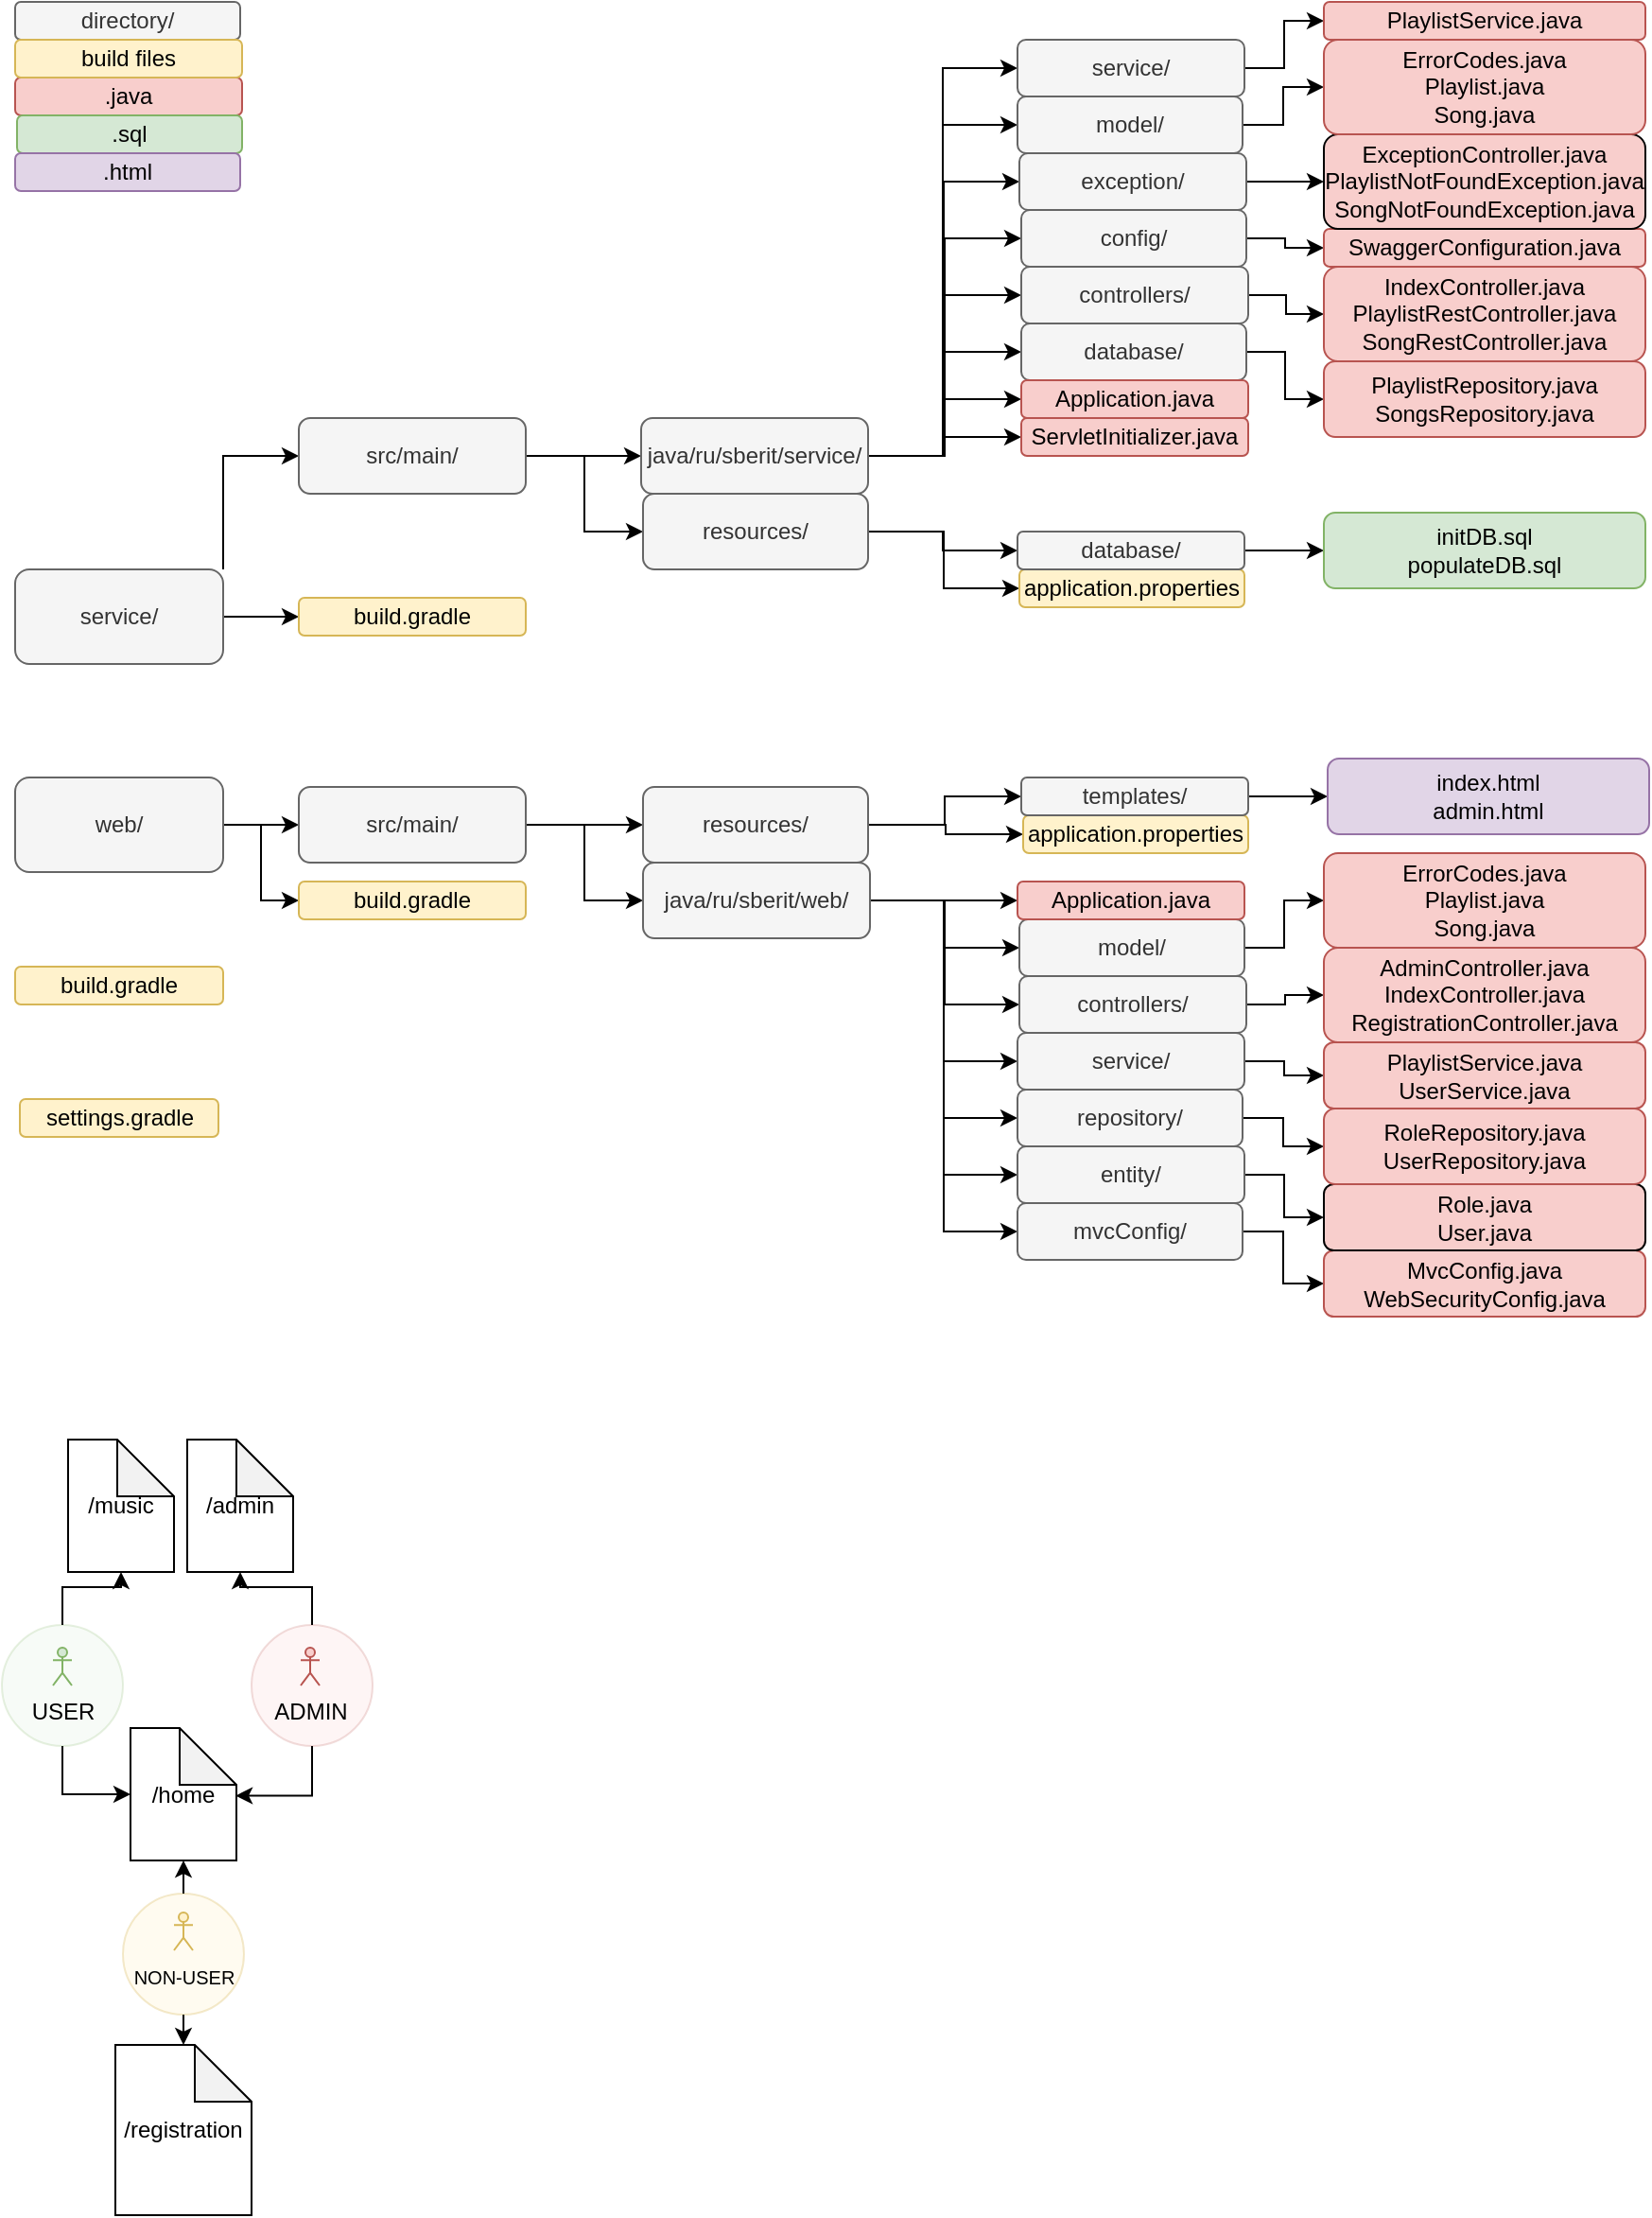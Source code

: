 <mxfile version="14.7.6" type="device"><diagram id="FRzQzErWYCrocVUVQgmE" name="Page-1"><mxGraphModel dx="892" dy="1818" grid="1" gridSize="10" guides="1" tooltips="1" connect="1" arrows="1" fold="1" page="1" pageScale="1" pageWidth="827" pageHeight="1169" math="0" shadow="0"><root><mxCell id="0"/><mxCell id="1" parent="0"/><mxCell id="qqz9mZgiaV5CqHynaou4-256" value="" style="ellipse;whiteSpace=wrap;html=1;aspect=fixed;strokeColor=#d6b656;fillColor=#fff2cc;opacity=30;" vertex="1" parent="1"><mxGeometry x="87" y="710" width="64" height="64" as="geometry"/></mxCell><mxCell id="qqz9mZgiaV5CqHynaou4-257" value="" style="ellipse;whiteSpace=wrap;html=1;aspect=fixed;strokeColor=#82b366;fillColor=#d5e8d4;opacity=20;" vertex="1" parent="1"><mxGeometry x="23" y="568" width="64" height="64" as="geometry"/></mxCell><mxCell id="qqz9mZgiaV5CqHynaou4-254" value="" style="ellipse;whiteSpace=wrap;html=1;aspect=fixed;strokeColor=#b85450;fillColor=#f8cecc;opacity=20;" vertex="1" parent="1"><mxGeometry x="155" y="568" width="64" height="64" as="geometry"/></mxCell><mxCell id="qqz9mZgiaV5CqHynaou4-8" value="" style="edgeStyle=orthogonalEdgeStyle;rounded=0;orthogonalLoop=1;jettySize=auto;html=1;" edge="1" parent="1" source="qqz9mZgiaV5CqHynaou4-1" target="qqz9mZgiaV5CqHynaou4-6"><mxGeometry relative="1" as="geometry"/></mxCell><mxCell id="qqz9mZgiaV5CqHynaou4-18" style="edgeStyle=orthogonalEdgeStyle;rounded=0;orthogonalLoop=1;jettySize=auto;html=1;exitX=1;exitY=0;exitDx=0;exitDy=0;entryX=0;entryY=0.5;entryDx=0;entryDy=0;" edge="1" parent="1" source="qqz9mZgiaV5CqHynaou4-1" target="qqz9mZgiaV5CqHynaou4-9"><mxGeometry relative="1" as="geometry"/></mxCell><mxCell id="qqz9mZgiaV5CqHynaou4-1" value="service/" style="rounded=1;whiteSpace=wrap;html=1;fillColor=#f5f5f5;strokeColor=#666666;fontColor=#333333;" vertex="1" parent="1"><mxGeometry x="30" y="10" width="110" height="50" as="geometry"/></mxCell><mxCell id="qqz9mZgiaV5CqHynaou4-176" style="edgeStyle=orthogonalEdgeStyle;rounded=0;orthogonalLoop=1;jettySize=auto;html=1;exitX=1;exitY=0.5;exitDx=0;exitDy=0;entryX=0;entryY=0.5;entryDx=0;entryDy=0;" edge="1" parent="1" source="qqz9mZgiaV5CqHynaou4-2" target="qqz9mZgiaV5CqHynaou4-138"><mxGeometry relative="1" as="geometry"/></mxCell><mxCell id="qqz9mZgiaV5CqHynaou4-177" style="edgeStyle=orthogonalEdgeStyle;rounded=0;orthogonalLoop=1;jettySize=auto;html=1;exitX=1;exitY=0.5;exitDx=0;exitDy=0;entryX=0;entryY=0.5;entryDx=0;entryDy=0;" edge="1" parent="1" source="qqz9mZgiaV5CqHynaou4-2" target="qqz9mZgiaV5CqHynaou4-135"><mxGeometry relative="1" as="geometry"/></mxCell><mxCell id="qqz9mZgiaV5CqHynaou4-2" value="web/" style="rounded=1;whiteSpace=wrap;html=1;fillColor=#f5f5f5;strokeColor=#666666;fontColor=#333333;" vertex="1" parent="1"><mxGeometry x="30" y="120" width="110" height="50" as="geometry"/></mxCell><UserObject label="build.gradle" id="qqz9mZgiaV5CqHynaou4-3"><mxCell style="rounded=1;whiteSpace=wrap;html=1;fillColor=#fff2cc;strokeColor=#d6b656;" vertex="1" parent="1"><mxGeometry x="30" y="220" width="110" height="20" as="geometry"/></mxCell></UserObject><UserObject label="settings.gradle" link="settings.gradle" id="qqz9mZgiaV5CqHynaou4-4"><mxCell style="rounded=1;whiteSpace=wrap;html=1;fillColor=#fff2cc;strokeColor=#d6b656;" vertex="1" parent="1"><mxGeometry x="32.5" y="290" width="105" height="20" as="geometry"/></mxCell></UserObject><UserObject label="build.gradle" id="qqz9mZgiaV5CqHynaou4-6"><mxCell style="rounded=1;whiteSpace=wrap;html=1;fillColor=#fff2cc;strokeColor=#d6b656;" vertex="1" parent="1"><mxGeometry x="180" y="25" width="120" height="20" as="geometry"/></mxCell></UserObject><mxCell id="qqz9mZgiaV5CqHynaou4-12" value="" style="edgeStyle=orthogonalEdgeStyle;rounded=0;orthogonalLoop=1;jettySize=auto;html=1;" edge="1" parent="1" source="qqz9mZgiaV5CqHynaou4-9" target="qqz9mZgiaV5CqHynaou4-11"><mxGeometry relative="1" as="geometry"/></mxCell><mxCell id="qqz9mZgiaV5CqHynaou4-52" style="edgeStyle=orthogonalEdgeStyle;rounded=0;orthogonalLoop=1;jettySize=auto;html=1;exitX=1;exitY=0.5;exitDx=0;exitDy=0;entryX=0;entryY=0.5;entryDx=0;entryDy=0;" edge="1" parent="1" source="qqz9mZgiaV5CqHynaou4-9" target="qqz9mZgiaV5CqHynaou4-13"><mxGeometry relative="1" as="geometry"/></mxCell><mxCell id="qqz9mZgiaV5CqHynaou4-9" value="src/main/" style="whiteSpace=wrap;html=1;rounded=1;fillColor=#f5f5f5;strokeColor=#666666;fontColor=#333333;" vertex="1" parent="1"><mxGeometry x="180" y="-70" width="120" height="40" as="geometry"/></mxCell><mxCell id="qqz9mZgiaV5CqHynaou4-34" value="" style="edgeStyle=orthogonalEdgeStyle;rounded=0;orthogonalLoop=1;jettySize=auto;html=1;startArrow=none;" edge="1" parent="1" source="qqz9mZgiaV5CqHynaou4-36" target="qqz9mZgiaV5CqHynaou4-33"><mxGeometry relative="1" as="geometry"/></mxCell><mxCell id="qqz9mZgiaV5CqHynaou4-126" style="edgeStyle=orthogonalEdgeStyle;rounded=0;orthogonalLoop=1;jettySize=auto;html=1;exitX=1;exitY=0.5;exitDx=0;exitDy=0;entryX=0;entryY=0.5;entryDx=0;entryDy=0;" edge="1" parent="1" source="qqz9mZgiaV5CqHynaou4-11" target="qqz9mZgiaV5CqHynaou4-44"><mxGeometry relative="1" as="geometry"/></mxCell><mxCell id="qqz9mZgiaV5CqHynaou4-127" style="edgeStyle=orthogonalEdgeStyle;rounded=0;orthogonalLoop=1;jettySize=auto;html=1;exitX=1;exitY=0.5;exitDx=0;exitDy=0;entryX=0;entryY=0.5;entryDx=0;entryDy=0;" edge="1" parent="1" source="qqz9mZgiaV5CqHynaou4-11" target="qqz9mZgiaV5CqHynaou4-45"><mxGeometry relative="1" as="geometry"/></mxCell><mxCell id="qqz9mZgiaV5CqHynaou4-128" style="edgeStyle=orthogonalEdgeStyle;rounded=0;orthogonalLoop=1;jettySize=auto;html=1;exitX=1;exitY=0.5;exitDx=0;exitDy=0;entryX=0;entryY=0.5;entryDx=0;entryDy=0;" edge="1" parent="1" source="qqz9mZgiaV5CqHynaou4-11" target="qqz9mZgiaV5CqHynaou4-43"><mxGeometry relative="1" as="geometry"/></mxCell><mxCell id="qqz9mZgiaV5CqHynaou4-129" style="edgeStyle=orthogonalEdgeStyle;rounded=0;orthogonalLoop=1;jettySize=auto;html=1;exitX=1;exitY=0.5;exitDx=0;exitDy=0;entryX=0;entryY=0.5;entryDx=0;entryDy=0;" edge="1" parent="1" source="qqz9mZgiaV5CqHynaou4-11" target="qqz9mZgiaV5CqHynaou4-42"><mxGeometry relative="1" as="geometry"/></mxCell><mxCell id="qqz9mZgiaV5CqHynaou4-130" style="edgeStyle=orthogonalEdgeStyle;rounded=0;orthogonalLoop=1;jettySize=auto;html=1;exitX=1;exitY=0.5;exitDx=0;exitDy=0;entryX=0;entryY=0.5;entryDx=0;entryDy=0;" edge="1" parent="1" source="qqz9mZgiaV5CqHynaou4-11" target="qqz9mZgiaV5CqHynaou4-40"><mxGeometry relative="1" as="geometry"/></mxCell><mxCell id="qqz9mZgiaV5CqHynaou4-131" style="edgeStyle=orthogonalEdgeStyle;rounded=0;orthogonalLoop=1;jettySize=auto;html=1;exitX=1;exitY=0.5;exitDx=0;exitDy=0;entryX=0;entryY=0.5;entryDx=0;entryDy=0;" edge="1" parent="1" source="qqz9mZgiaV5CqHynaou4-11" target="qqz9mZgiaV5CqHynaou4-33"><mxGeometry relative="1" as="geometry"/></mxCell><mxCell id="qqz9mZgiaV5CqHynaou4-133" style="edgeStyle=orthogonalEdgeStyle;rounded=0;orthogonalLoop=1;jettySize=auto;html=1;exitX=1;exitY=0.5;exitDx=0;exitDy=0;entryX=0;entryY=0.5;entryDx=0;entryDy=0;" edge="1" parent="1" source="qqz9mZgiaV5CqHynaou4-11" target="qqz9mZgiaV5CqHynaou4-38"><mxGeometry relative="1" as="geometry"/></mxCell><mxCell id="qqz9mZgiaV5CqHynaou4-134" style="edgeStyle=orthogonalEdgeStyle;rounded=0;orthogonalLoop=1;jettySize=auto;html=1;exitX=1;exitY=0.5;exitDx=0;exitDy=0;entryX=0;entryY=0.5;entryDx=0;entryDy=0;" edge="1" parent="1" source="qqz9mZgiaV5CqHynaou4-11" target="qqz9mZgiaV5CqHynaou4-36"><mxGeometry relative="1" as="geometry"/></mxCell><mxCell id="qqz9mZgiaV5CqHynaou4-11" value="java/ru/sberit/service/" style="whiteSpace=wrap;html=1;rounded=1;fillColor=#f5f5f5;strokeColor=#666666;fontColor=#333333;" vertex="1" parent="1"><mxGeometry x="361" y="-70" width="120" height="40" as="geometry"/></mxCell><mxCell id="qqz9mZgiaV5CqHynaou4-22" value="" style="edgeStyle=orthogonalEdgeStyle;rounded=0;orthogonalLoop=1;jettySize=auto;html=1;" edge="1" parent="1" source="qqz9mZgiaV5CqHynaou4-13" target="qqz9mZgiaV5CqHynaou4-21"><mxGeometry relative="1" as="geometry"/></mxCell><mxCell id="qqz9mZgiaV5CqHynaou4-31" style="edgeStyle=orthogonalEdgeStyle;rounded=0;orthogonalLoop=1;jettySize=auto;html=1;exitX=1;exitY=0.5;exitDx=0;exitDy=0;entryX=0;entryY=0.5;entryDx=0;entryDy=0;" edge="1" parent="1" source="qqz9mZgiaV5CqHynaou4-13" target="qqz9mZgiaV5CqHynaou4-29"><mxGeometry relative="1" as="geometry"/></mxCell><mxCell id="qqz9mZgiaV5CqHynaou4-13" value="resources/" style="whiteSpace=wrap;html=1;rounded=1;fillColor=#f5f5f5;strokeColor=#666666;fontColor=#333333;" vertex="1" parent="1"><mxGeometry x="362" y="-30" width="119" height="40" as="geometry"/></mxCell><UserObject label="application.properties" link="application.properties" id="qqz9mZgiaV5CqHynaou4-21"><mxCell style="whiteSpace=wrap;html=1;rounded=1;fillColor=#fff2cc;strokeColor=#d6b656;" vertex="1" parent="1"><mxGeometry x="561" y="10" width="119" height="20" as="geometry"/></mxCell></UserObject><mxCell id="qqz9mZgiaV5CqHynaou4-116" style="edgeStyle=orthogonalEdgeStyle;rounded=0;orthogonalLoop=1;jettySize=auto;html=1;exitX=1;exitY=0.5;exitDx=0;exitDy=0;entryX=0;entryY=0.5;entryDx=0;entryDy=0;" edge="1" parent="1" source="qqz9mZgiaV5CqHynaou4-29" target="qqz9mZgiaV5CqHynaou4-57"><mxGeometry relative="1" as="geometry"/></mxCell><mxCell id="qqz9mZgiaV5CqHynaou4-29" value="database/" style="rounded=1;whiteSpace=wrap;html=1;fillColor=#f5f5f5;strokeColor=#666666;fontColor=#333333;" vertex="1" parent="1"><mxGeometry x="560" y="-10" width="120" height="20" as="geometry"/></mxCell><mxCell id="qqz9mZgiaV5CqHynaou4-120" style="edgeStyle=orthogonalEdgeStyle;rounded=0;orthogonalLoop=1;jettySize=auto;html=1;exitX=1;exitY=0.5;exitDx=0;exitDy=0;entryX=0;entryY=0.5;entryDx=0;entryDy=0;" edge="1" parent="1" source="qqz9mZgiaV5CqHynaou4-33" target="qqz9mZgiaV5CqHynaou4-62"><mxGeometry relative="1" as="geometry"/></mxCell><mxCell id="qqz9mZgiaV5CqHynaou4-33" value="config/" style="whiteSpace=wrap;html=1;rounded=1;fillColor=#f5f5f5;strokeColor=#666666;fontColor=#333333;" vertex="1" parent="1"><mxGeometry x="562" y="-180" width="119" height="30" as="geometry"/></mxCell><mxCell id="qqz9mZgiaV5CqHynaou4-121" style="edgeStyle=orthogonalEdgeStyle;rounded=0;orthogonalLoop=1;jettySize=auto;html=1;exitX=1;exitY=0.5;exitDx=0;exitDy=0;entryX=0;entryY=0.5;entryDx=0;entryDy=0;" edge="1" parent="1" source="qqz9mZgiaV5CqHynaou4-36" target="qqz9mZgiaV5CqHynaou4-114"><mxGeometry relative="1" as="geometry"/></mxCell><mxCell id="qqz9mZgiaV5CqHynaou4-122" style="edgeStyle=orthogonalEdgeStyle;rounded=0;orthogonalLoop=1;jettySize=auto;html=1;exitX=1;exitY=0.5;exitDx=0;exitDy=0;entryX=0;entryY=0.5;entryDx=0;entryDy=0;" edge="1" parent="1" source="qqz9mZgiaV5CqHynaou4-38" target="qqz9mZgiaV5CqHynaou4-111"><mxGeometry relative="1" as="geometry"/></mxCell><mxCell id="qqz9mZgiaV5CqHynaou4-38" value="database/" style="rounded=1;whiteSpace=wrap;html=1;fillColor=#f5f5f5;strokeColor=#666666;fontColor=#333333;" vertex="1" parent="1"><mxGeometry x="562" y="-120" width="119" height="30" as="geometry"/></mxCell><mxCell id="qqz9mZgiaV5CqHynaou4-119" style="edgeStyle=orthogonalEdgeStyle;rounded=0;orthogonalLoop=1;jettySize=auto;html=1;exitX=1;exitY=0.5;exitDx=0;exitDy=0;entryX=0;entryY=0.5;entryDx=0;entryDy=0;" edge="1" parent="1" source="qqz9mZgiaV5CqHynaou4-40" target="qqz9mZgiaV5CqHynaou4-109"><mxGeometry relative="1" as="geometry"/></mxCell><mxCell id="qqz9mZgiaV5CqHynaou4-40" value="exception/" style="rounded=1;whiteSpace=wrap;html=1;fillColor=#f5f5f5;strokeColor=#666666;fontColor=#333333;" vertex="1" parent="1"><mxGeometry x="561" y="-210" width="120" height="30" as="geometry"/></mxCell><mxCell id="qqz9mZgiaV5CqHynaou4-118" style="edgeStyle=orthogonalEdgeStyle;rounded=0;orthogonalLoop=1;jettySize=auto;html=1;exitX=1;exitY=0.5;exitDx=0;exitDy=0;entryX=0;entryY=0.5;entryDx=0;entryDy=0;" edge="1" parent="1" source="qqz9mZgiaV5CqHynaou4-42" target="qqz9mZgiaV5CqHynaou4-112"><mxGeometry relative="1" as="geometry"/></mxCell><mxCell id="qqz9mZgiaV5CqHynaou4-42" value="model/" style="rounded=1;whiteSpace=wrap;html=1;fillColor=#f5f5f5;strokeColor=#666666;fontColor=#333333;" vertex="1" parent="1"><mxGeometry x="560" y="-240" width="119" height="30" as="geometry"/></mxCell><mxCell id="qqz9mZgiaV5CqHynaou4-117" style="edgeStyle=orthogonalEdgeStyle;rounded=0;orthogonalLoop=1;jettySize=auto;html=1;exitX=1;exitY=0.5;exitDx=0;exitDy=0;entryX=0;entryY=0.5;entryDx=0;entryDy=0;" edge="1" parent="1" source="qqz9mZgiaV5CqHynaou4-43" target="qqz9mZgiaV5CqHynaou4-70"><mxGeometry relative="1" as="geometry"/></mxCell><mxCell id="qqz9mZgiaV5CqHynaou4-43" value="service/" style="rounded=1;whiteSpace=wrap;html=1;fillColor=#f5f5f5;strokeColor=#666666;fontColor=#333333;" vertex="1" parent="1"><mxGeometry x="560" y="-270" width="120" height="30" as="geometry"/></mxCell><UserObject label="Application.java" link="Application.java" id="qqz9mZgiaV5CqHynaou4-44"><mxCell style="rounded=1;whiteSpace=wrap;html=1;fillColor=#f8cecc;strokeColor=#b85450;" vertex="1" parent="1"><mxGeometry x="562" y="-90" width="120" height="20" as="geometry"/></mxCell></UserObject><UserObject label="ServletInitializer.java" link="ServletInitializer.java" id="qqz9mZgiaV5CqHynaou4-45"><mxCell style="rounded=1;whiteSpace=wrap;html=1;fillColor=#f8cecc;strokeColor=#b85450;" vertex="1" parent="1"><mxGeometry x="562" y="-70" width="120" height="20" as="geometry"/></mxCell></UserObject><UserObject label="initDB.sql&lt;br&gt;populateDB.sql" link="initDB.sql" id="qqz9mZgiaV5CqHynaou4-57"><mxCell style="whiteSpace=wrap;html=1;rounded=1;strokeColor=#82b366;fillColor=#d5e8d4;" vertex="1" parent="1"><mxGeometry x="722" y="-20" width="170" height="40" as="geometry"/></mxCell></UserObject><UserObject label="SwaggerConfiguration.java" link="SwaggerConfiguration.java" id="qqz9mZgiaV5CqHynaou4-62"><mxCell style="whiteSpace=wrap;html=1;rounded=1;strokeColor=#b85450;fillColor=#f8cecc;" vertex="1" parent="1"><mxGeometry x="722" y="-170" width="170" height="20" as="geometry"/></mxCell></UserObject><UserObject label=".java" link="Application.java" id="qqz9mZgiaV5CqHynaou4-64"><mxCell style="rounded=1;whiteSpace=wrap;html=1;fillColor=#f8cecc;strokeColor=#b85450;" vertex="1" parent="1"><mxGeometry x="30" y="-250" width="120" height="20" as="geometry"/></mxCell></UserObject><mxCell id="qqz9mZgiaV5CqHynaou4-65" value="directory/" style="whiteSpace=wrap;html=1;rounded=1;fillColor=#f5f5f5;strokeColor=#666666;fontColor=#333333;" vertex="1" parent="1"><mxGeometry x="30" y="-290" width="119" height="20" as="geometry"/></mxCell><UserObject label=".sql" link="initDB.sql" id="qqz9mZgiaV5CqHynaou4-66"><mxCell style="whiteSpace=wrap;html=1;rounded=1;strokeColor=#82b366;fillColor=#d5e8d4;" vertex="1" parent="1"><mxGeometry x="31" y="-230" width="119" height="20" as="geometry"/></mxCell></UserObject><UserObject label=".html" link="index.html" id="qqz9mZgiaV5CqHynaou4-67"><mxCell style="rounded=1;whiteSpace=wrap;html=1;fillColor=#e1d5e7;strokeColor=#9673a6;" vertex="1" parent="1"><mxGeometry x="30" y="-210" width="119" height="20" as="geometry"/></mxCell></UserObject><UserObject label="build files" id="qqz9mZgiaV5CqHynaou4-68"><mxCell style="rounded=1;whiteSpace=wrap;html=1;fillColor=#fff2cc;strokeColor=#d6b656;" vertex="1" parent="1"><mxGeometry x="30" y="-270" width="120" height="20" as="geometry"/></mxCell></UserObject><UserObject label="PlaylistService.java" link="PlaylistService.java" id="qqz9mZgiaV5CqHynaou4-70"><mxCell style="rounded=1;whiteSpace=wrap;html=1;fillColor=#f8cecc;strokeColor=#b85450;" vertex="1" parent="1"><mxGeometry x="722" y="-290" width="170" height="20" as="geometry"/></mxCell></UserObject><mxCell id="qqz9mZgiaV5CqHynaou4-109" value="&lt;span style=&quot;color: rgb(0 , 0 , 0) ; font-family: &amp;#34;helvetica&amp;#34; ; font-size: 12px ; font-style: normal ; font-weight: 400 ; letter-spacing: normal ; text-align: left ; text-indent: 0px ; text-transform: none ; word-spacing: 0px ; display: inline ; float: none&quot;&gt;ExceptionController.java&lt;/span&gt;&lt;br style=&quot;color: rgb(0 , 0 , 0) ; font-family: &amp;#34;helvetica&amp;#34; ; font-size: 12px ; font-style: normal ; font-weight: 400 ; letter-spacing: normal ; text-align: left ; text-indent: 0px ; text-transform: none ; word-spacing: 0px&quot;&gt;&lt;span style=&quot;color: rgb(0 , 0 , 0) ; font-family: &amp;#34;helvetica&amp;#34; ; font-size: 12px ; font-style: normal ; font-weight: 400 ; letter-spacing: normal ; text-align: left ; text-indent: 0px ; text-transform: none ; word-spacing: 0px ; display: inline ; float: none&quot;&gt;PlaylistNotFoundException.java&lt;/span&gt;&lt;br style=&quot;color: rgb(0 , 0 , 0) ; font-family: &amp;#34;helvetica&amp;#34; ; font-size: 12px ; font-style: normal ; font-weight: 400 ; letter-spacing: normal ; text-align: left ; text-indent: 0px ; text-transform: none ; word-spacing: 0px&quot;&gt;&lt;span style=&quot;color: rgb(0 , 0 , 0) ; font-family: &amp;#34;helvetica&amp;#34; ; font-size: 12px ; font-style: normal ; font-weight: 400 ; letter-spacing: normal ; text-align: left ; text-indent: 0px ; text-transform: none ; word-spacing: 0px ; display: inline ; float: none&quot;&gt;SongNotFoundException.java&lt;/span&gt;" style="rounded=1;whiteSpace=wrap;html=1;fillColor=#f8cecc;" vertex="1" parent="1"><mxGeometry x="722" y="-220" width="170" height="50" as="geometry"/></mxCell><mxCell id="qqz9mZgiaV5CqHynaou4-111" value="PlaylistRepository.java&#10;SongsRepository.java" style="rounded=1;whiteSpace=wrap;html=1;strokeColor=#b85450;fillColor=#f8cecc;" vertex="1" parent="1"><mxGeometry x="722" y="-100" width="170" height="40" as="geometry"/></mxCell><mxCell id="qqz9mZgiaV5CqHynaou4-112" value="ErrorCodes.java&#10;Playlist.java&#10;Song.java" style="rounded=1;whiteSpace=wrap;html=1;strokeColor=#b85450;fillColor=#f8cecc;" vertex="1" parent="1"><mxGeometry x="722" y="-270" width="170" height="50" as="geometry"/></mxCell><mxCell id="qqz9mZgiaV5CqHynaou4-114" value="IndexController.java&#10;PlaylistRestController.java&#10;SongRestController.java" style="rounded=1;whiteSpace=wrap;html=1;strokeColor=#b85450;fillColor=#f8cecc;" vertex="1" parent="1"><mxGeometry x="722" y="-150" width="170" height="50" as="geometry"/></mxCell><mxCell id="qqz9mZgiaV5CqHynaou4-36" value="controllers/" style="rounded=1;whiteSpace=wrap;html=1;fillColor=#f5f5f5;strokeColor=#666666;fontColor=#333333;" vertex="1" parent="1"><mxGeometry x="562" y="-150" width="120" height="30" as="geometry"/></mxCell><UserObject label="build.gradle" id="qqz9mZgiaV5CqHynaou4-135"><mxCell style="rounded=1;whiteSpace=wrap;html=1;fillColor=#fff2cc;strokeColor=#d6b656;" vertex="1" parent="1"><mxGeometry x="180" y="175" width="120" height="20" as="geometry"/></mxCell></UserObject><mxCell id="qqz9mZgiaV5CqHynaou4-136" value="" style="edgeStyle=orthogonalEdgeStyle;rounded=0;orthogonalLoop=1;jettySize=auto;html=1;" edge="1" parent="1" source="qqz9mZgiaV5CqHynaou4-138" target="qqz9mZgiaV5CqHynaou4-148"><mxGeometry relative="1" as="geometry"/></mxCell><mxCell id="qqz9mZgiaV5CqHynaou4-137" style="edgeStyle=orthogonalEdgeStyle;rounded=0;orthogonalLoop=1;jettySize=auto;html=1;exitX=1;exitY=0.5;exitDx=0;exitDy=0;entryX=0;entryY=0.5;entryDx=0;entryDy=0;" edge="1" parent="1" source="qqz9mZgiaV5CqHynaou4-138" target="qqz9mZgiaV5CqHynaou4-151"><mxGeometry relative="1" as="geometry"/></mxCell><mxCell id="qqz9mZgiaV5CqHynaou4-138" value="src/main/" style="whiteSpace=wrap;html=1;rounded=1;fillColor=#f5f5f5;strokeColor=#666666;fontColor=#333333;" vertex="1" parent="1"><mxGeometry x="180" y="125" width="120" height="40" as="geometry"/></mxCell><mxCell id="qqz9mZgiaV5CqHynaou4-139" value="" style="edgeStyle=orthogonalEdgeStyle;rounded=0;orthogonalLoop=1;jettySize=auto;html=1;startArrow=none;" edge="1" parent="1" source="qqz9mZgiaV5CqHynaou4-175" target="qqz9mZgiaV5CqHynaou4-156"><mxGeometry relative="1" as="geometry"/></mxCell><mxCell id="qqz9mZgiaV5CqHynaou4-188" style="edgeStyle=orthogonalEdgeStyle;rounded=0;orthogonalLoop=1;jettySize=auto;html=1;exitX=1;exitY=0.5;exitDx=0;exitDy=0;entryX=0;entryY=0.5;entryDx=0;entryDy=0;" edge="1" parent="1" source="qqz9mZgiaV5CqHynaou4-148" target="qqz9mZgiaV5CqHynaou4-166"><mxGeometry relative="1" as="geometry"/></mxCell><mxCell id="qqz9mZgiaV5CqHynaou4-189" style="edgeStyle=orthogonalEdgeStyle;rounded=0;orthogonalLoop=1;jettySize=auto;html=1;exitX=1;exitY=0.5;exitDx=0;exitDy=0;entryX=0;entryY=0.5;entryDx=0;entryDy=0;" edge="1" parent="1" source="qqz9mZgiaV5CqHynaou4-148" target="qqz9mZgiaV5CqHynaou4-163"><mxGeometry relative="1" as="geometry"/></mxCell><mxCell id="qqz9mZgiaV5CqHynaou4-190" style="edgeStyle=orthogonalEdgeStyle;rounded=0;orthogonalLoop=1;jettySize=auto;html=1;exitX=1;exitY=0.5;exitDx=0;exitDy=0;entryX=0;entryY=0.5;entryDx=0;entryDy=0;" edge="1" parent="1" source="qqz9mZgiaV5CqHynaou4-148" target="qqz9mZgiaV5CqHynaou4-175"><mxGeometry relative="1" as="geometry"/></mxCell><mxCell id="qqz9mZgiaV5CqHynaou4-191" style="edgeStyle=orthogonalEdgeStyle;rounded=0;orthogonalLoop=1;jettySize=auto;html=1;exitX=1;exitY=0.5;exitDx=0;exitDy=0;entryX=0;entryY=0.5;entryDx=0;entryDy=0;" edge="1" parent="1" source="qqz9mZgiaV5CqHynaou4-148" target="qqz9mZgiaV5CqHynaou4-165"><mxGeometry relative="1" as="geometry"/></mxCell><mxCell id="qqz9mZgiaV5CqHynaou4-192" style="edgeStyle=orthogonalEdgeStyle;rounded=0;orthogonalLoop=1;jettySize=auto;html=1;exitX=1;exitY=0.5;exitDx=0;exitDy=0;entryX=0;entryY=0.5;entryDx=0;entryDy=0;" edge="1" parent="1" source="qqz9mZgiaV5CqHynaou4-148" target="qqz9mZgiaV5CqHynaou4-159"><mxGeometry relative="1" as="geometry"/></mxCell><mxCell id="qqz9mZgiaV5CqHynaou4-193" style="edgeStyle=orthogonalEdgeStyle;rounded=0;orthogonalLoop=1;jettySize=auto;html=1;exitX=1;exitY=0.5;exitDx=0;exitDy=0;entryX=0;entryY=0.5;entryDx=0;entryDy=0;" edge="1" parent="1" source="qqz9mZgiaV5CqHynaou4-148" target="qqz9mZgiaV5CqHynaou4-161"><mxGeometry relative="1" as="geometry"/></mxCell><mxCell id="qqz9mZgiaV5CqHynaou4-194" style="edgeStyle=orthogonalEdgeStyle;rounded=0;orthogonalLoop=1;jettySize=auto;html=1;exitX=1;exitY=0.5;exitDx=0;exitDy=0;entryX=0;entryY=0.5;entryDx=0;entryDy=0;" edge="1" parent="1" source="qqz9mZgiaV5CqHynaou4-148" target="qqz9mZgiaV5CqHynaou4-156"><mxGeometry relative="1" as="geometry"/></mxCell><mxCell id="qqz9mZgiaV5CqHynaou4-148" value="java/ru/sberit/web/" style="whiteSpace=wrap;html=1;rounded=1;fillColor=#f5f5f5;strokeColor=#666666;fontColor=#333333;" vertex="1" parent="1"><mxGeometry x="362" y="165" width="120" height="40" as="geometry"/></mxCell><mxCell id="qqz9mZgiaV5CqHynaou4-185" style="edgeStyle=orthogonalEdgeStyle;rounded=0;orthogonalLoop=1;jettySize=auto;html=1;exitX=1;exitY=0.5;exitDx=0;exitDy=0;entryX=0;entryY=0.5;entryDx=0;entryDy=0;" edge="1" parent="1" source="qqz9mZgiaV5CqHynaou4-151" target="qqz9mZgiaV5CqHynaou4-181"><mxGeometry relative="1" as="geometry"/></mxCell><mxCell id="qqz9mZgiaV5CqHynaou4-187" style="edgeStyle=orthogonalEdgeStyle;rounded=0;orthogonalLoop=1;jettySize=auto;html=1;exitX=1;exitY=0.5;exitDx=0;exitDy=0;entryX=0;entryY=0.5;entryDx=0;entryDy=0;" edge="1" parent="1" source="qqz9mZgiaV5CqHynaou4-151" target="qqz9mZgiaV5CqHynaou4-179"><mxGeometry relative="1" as="geometry"/></mxCell><mxCell id="qqz9mZgiaV5CqHynaou4-151" value="resources/" style="whiteSpace=wrap;html=1;rounded=1;fillColor=#f5f5f5;strokeColor=#666666;fontColor=#333333;" vertex="1" parent="1"><mxGeometry x="362" y="125" width="119" height="40" as="geometry"/></mxCell><mxCell id="qqz9mZgiaV5CqHynaou4-155" style="edgeStyle=orthogonalEdgeStyle;rounded=0;orthogonalLoop=1;jettySize=auto;html=1;exitX=1;exitY=0.5;exitDx=0;exitDy=0;entryX=0;entryY=0.5;entryDx=0;entryDy=0;" edge="1" parent="1" source="qqz9mZgiaV5CqHynaou4-156" target="qqz9mZgiaV5CqHynaou4-169"><mxGeometry relative="1" as="geometry"/></mxCell><object label="mvcConfig/" info="классы с конфигурациями для MVC и безопасности" id="qqz9mZgiaV5CqHynaou4-156"><mxCell style="whiteSpace=wrap;html=1;rounded=1;fillColor=#f5f5f5;strokeColor=#666666;fontColor=#333333;" vertex="1" parent="1"><mxGeometry x="560" y="345" width="119" height="30" as="geometry"/></mxCell></object><mxCell id="qqz9mZgiaV5CqHynaou4-157" style="edgeStyle=orthogonalEdgeStyle;rounded=0;orthogonalLoop=1;jettySize=auto;html=1;exitX=1;exitY=0.5;exitDx=0;exitDy=0;entryX=0;entryY=0.5;entryDx=0;entryDy=0;" edge="1" parent="1" source="qqz9mZgiaV5CqHynaou4-175" target="qqz9mZgiaV5CqHynaou4-174"><mxGeometry relative="1" as="geometry"/></mxCell><mxCell id="qqz9mZgiaV5CqHynaou4-158" style="edgeStyle=orthogonalEdgeStyle;rounded=0;orthogonalLoop=1;jettySize=auto;html=1;exitX=1;exitY=0.5;exitDx=0;exitDy=0;entryX=0;entryY=0.5;entryDx=0;entryDy=0;" edge="1" parent="1" source="qqz9mZgiaV5CqHynaou4-159" target="qqz9mZgiaV5CqHynaou4-172"><mxGeometry relative="1" as="geometry"/></mxCell><mxCell id="qqz9mZgiaV5CqHynaou4-159" value="repository/" style="rounded=1;whiteSpace=wrap;html=1;fillColor=#f5f5f5;strokeColor=#666666;fontColor=#333333;" vertex="1" parent="1"><mxGeometry x="560" y="285" width="119" height="30" as="geometry"/></mxCell><mxCell id="qqz9mZgiaV5CqHynaou4-160" style="edgeStyle=orthogonalEdgeStyle;rounded=0;orthogonalLoop=1;jettySize=auto;html=1;exitX=1;exitY=0.5;exitDx=0;exitDy=0;entryX=0;entryY=0.5;entryDx=0;entryDy=0;" edge="1" parent="1" source="qqz9mZgiaV5CqHynaou4-161" target="qqz9mZgiaV5CqHynaou4-171"><mxGeometry relative="1" as="geometry"/></mxCell><mxCell id="qqz9mZgiaV5CqHynaou4-161" value="entity/" style="rounded=1;whiteSpace=wrap;html=1;fillColor=#f5f5f5;strokeColor=#666666;fontColor=#333333;" vertex="1" parent="1"><mxGeometry x="560" y="315" width="120" height="30" as="geometry"/></mxCell><mxCell id="qqz9mZgiaV5CqHynaou4-162" style="edgeStyle=orthogonalEdgeStyle;rounded=0;orthogonalLoop=1;jettySize=auto;html=1;exitX=1;exitY=0.5;exitDx=0;exitDy=0;entryX=0;entryY=0.5;entryDx=0;entryDy=0;" edge="1" parent="1" source="qqz9mZgiaV5CqHynaou4-163" target="qqz9mZgiaV5CqHynaou4-173"><mxGeometry relative="1" as="geometry"/></mxCell><mxCell id="qqz9mZgiaV5CqHynaou4-163" value="model/" style="rounded=1;whiteSpace=wrap;html=1;fillColor=#f5f5f5;strokeColor=#666666;fontColor=#333333;" vertex="1" parent="1"><mxGeometry x="561" y="195" width="119" height="30" as="geometry"/></mxCell><mxCell id="qqz9mZgiaV5CqHynaou4-164" style="edgeStyle=orthogonalEdgeStyle;rounded=0;orthogonalLoop=1;jettySize=auto;html=1;exitX=1;exitY=0.5;exitDx=0;exitDy=0;entryX=0;entryY=0.5;entryDx=0;entryDy=0;" edge="1" parent="1" source="qqz9mZgiaV5CqHynaou4-165" target="qqz9mZgiaV5CqHynaou4-170"><mxGeometry relative="1" as="geometry"/></mxCell><object label="service/" id="qqz9mZgiaV5CqHynaou4-165"><mxCell style="rounded=1;whiteSpace=wrap;html=1;fillColor=#f5f5f5;strokeColor=#666666;fontColor=#333333;" vertex="1" parent="1"><mxGeometry x="560" y="255" width="120" height="30" as="geometry"/></mxCell></object><UserObject label="Application.java" link="Application.java" id="qqz9mZgiaV5CqHynaou4-166"><mxCell style="rounded=1;whiteSpace=wrap;html=1;fillColor=#f8cecc;strokeColor=#b85450;" vertex="1" parent="1"><mxGeometry x="560" y="175" width="120" height="20" as="geometry"/></mxCell></UserObject><UserObject label="&lt;div&gt;MvcConfig.java&lt;/div&gt;&lt;div&gt;WebSecurityConfig.java&lt;/div&gt;" link="SwaggerConfiguration.java" id="qqz9mZgiaV5CqHynaou4-169"><mxCell style="whiteSpace=wrap;html=1;rounded=1;strokeColor=#b85450;fillColor=#f8cecc;" vertex="1" parent="1"><mxGeometry x="722" y="370" width="170" height="35" as="geometry"/></mxCell></UserObject><UserObject label="&lt;div&gt;PlaylistService.java&lt;/div&gt;&lt;div&gt;UserService.java&lt;/div&gt;" link="PlaylistService.java" id="qqz9mZgiaV5CqHynaou4-170"><mxCell style="rounded=1;whiteSpace=wrap;html=1;fillColor=#f8cecc;strokeColor=#b85450;" vertex="1" parent="1"><mxGeometry x="722" y="260" width="170" height="35" as="geometry"/></mxCell></UserObject><mxCell id="qqz9mZgiaV5CqHynaou4-171" value="&lt;div style=&quot;text-align: left&quot;&gt;&lt;font face=&quot;helvetica&quot;&gt;Role.java&lt;/font&gt;&lt;/div&gt;&lt;div style=&quot;text-align: left&quot;&gt;&lt;font face=&quot;helvetica&quot;&gt;User.java&lt;/font&gt;&lt;/div&gt;" style="rounded=1;whiteSpace=wrap;html=1;fillColor=#f8cecc;" vertex="1" parent="1"><mxGeometry x="722" y="335" width="170" height="35" as="geometry"/></mxCell><mxCell id="qqz9mZgiaV5CqHynaou4-172" value="&lt;div&gt;RoleRepository.java&lt;/div&gt;&lt;div&gt;UserRepository.java&lt;/div&gt;" style="rounded=1;whiteSpace=wrap;html=1;strokeColor=#b85450;fillColor=#f8cecc;" vertex="1" parent="1"><mxGeometry x="722" y="295" width="170" height="40" as="geometry"/></mxCell><mxCell id="qqz9mZgiaV5CqHynaou4-173" value="&lt;div&gt;ErrorCodes.java&lt;/div&gt;&lt;div&gt;Playlist.java&lt;/div&gt;&lt;div&gt;Song.java&lt;/div&gt;" style="rounded=1;whiteSpace=wrap;html=1;strokeColor=#b85450;fillColor=#f8cecc;" vertex="1" parent="1"><mxGeometry x="722" y="160" width="170" height="50" as="geometry"/></mxCell><mxCell id="qqz9mZgiaV5CqHynaou4-174" value="&lt;div&gt;AdminController.java&lt;/div&gt;&lt;div&gt;IndexController.java&lt;/div&gt;&lt;div&gt;RegistrationController.java&lt;/div&gt;" style="rounded=1;whiteSpace=wrap;html=1;strokeColor=#b85450;fillColor=#f8cecc;" vertex="1" parent="1"><mxGeometry x="722" y="210" width="170" height="50" as="geometry"/></mxCell><object label="controllers/" info="классы с контроллерами" id="qqz9mZgiaV5CqHynaou4-175"><mxCell style="rounded=1;whiteSpace=wrap;html=1;fillColor=#f5f5f5;strokeColor=#666666;fontColor=#333333;" vertex="1" parent="1"><mxGeometry x="561" y="225" width="120" height="30" as="geometry"/></mxCell></object><UserObject label="application.properties" link="application.properties" id="qqz9mZgiaV5CqHynaou4-179"><mxCell style="whiteSpace=wrap;html=1;rounded=1;fillColor=#fff2cc;strokeColor=#d6b656;" vertex="1" parent="1"><mxGeometry x="563" y="140" width="119" height="20" as="geometry"/></mxCell></UserObject><mxCell id="qqz9mZgiaV5CqHynaou4-180" style="edgeStyle=orthogonalEdgeStyle;rounded=0;orthogonalLoop=1;jettySize=auto;html=1;exitX=1;exitY=0.5;exitDx=0;exitDy=0;entryX=0;entryY=0.5;entryDx=0;entryDy=0;" edge="1" parent="1" source="qqz9mZgiaV5CqHynaou4-181" target="qqz9mZgiaV5CqHynaou4-182"><mxGeometry relative="1" as="geometry"/></mxCell><mxCell id="qqz9mZgiaV5CqHynaou4-181" value="templates/" style="rounded=1;whiteSpace=wrap;html=1;fillColor=#f5f5f5;strokeColor=#666666;fontColor=#333333;" vertex="1" parent="1"><mxGeometry x="562" y="120" width="120" height="20" as="geometry"/></mxCell><UserObject label="index.html&lt;br&gt;admin.html" link="initDB.sql" id="qqz9mZgiaV5CqHynaou4-182"><mxCell style="whiteSpace=wrap;html=1;rounded=1;strokeColor=#9673a6;fillColor=#e1d5e7;" vertex="1" parent="1"><mxGeometry x="724" y="110" width="170" height="40" as="geometry"/></mxCell></UserObject><mxCell id="qqz9mZgiaV5CqHynaou4-196" value="USER" style="shape=umlActor;verticalLabelPosition=bottom;verticalAlign=top;html=1;outlineConnect=0;strokeColor=#82b366;fillColor=#d5e8d4;" vertex="1" parent="1"><mxGeometry x="50" y="580" width="10" height="20" as="geometry"/></mxCell><mxCell id="qqz9mZgiaV5CqHynaou4-198" value="ADMIN" style="shape=umlActor;verticalLabelPosition=bottom;verticalAlign=top;html=1;outlineConnect=0;strokeColor=#b85450;fillColor=#f8cecc;" vertex="1" parent="1"><mxGeometry x="181" y="580" width="10" height="20" as="geometry"/></mxCell><mxCell id="qqz9mZgiaV5CqHynaou4-201" value="/home" style="shape=note;whiteSpace=wrap;html=1;backgroundOutline=1;darkOpacity=0.05;strokeColor=#000000;" vertex="1" parent="1"><mxGeometry x="91" y="622.5" width="56" height="70" as="geometry"/></mxCell><mxCell id="qqz9mZgiaV5CqHynaou4-202" value="/music" style="shape=note;whiteSpace=wrap;html=1;backgroundOutline=1;darkOpacity=0.05;strokeColor=#000000;" vertex="1" parent="1"><mxGeometry x="58" y="470" width="56" height="70" as="geometry"/></mxCell><mxCell id="qqz9mZgiaV5CqHynaou4-203" value="/registration" style="shape=note;whiteSpace=wrap;html=1;backgroundOutline=1;darkOpacity=0.05;strokeColor=#000000;" vertex="1" parent="1"><mxGeometry x="83" y="790" width="72" height="90" as="geometry"/></mxCell><mxCell id="qqz9mZgiaV5CqHynaou4-204" value="/admin" style="shape=note;whiteSpace=wrap;html=1;backgroundOutline=1;darkOpacity=0.05;strokeColor=#000000;" vertex="1" parent="1"><mxGeometry x="121" y="470" width="56" height="70" as="geometry"/></mxCell><mxCell id="qqz9mZgiaV5CqHynaou4-258" style="edgeStyle=orthogonalEdgeStyle;rounded=0;orthogonalLoop=1;jettySize=auto;html=1;entryX=0.5;entryY=1;entryDx=0;entryDy=0;entryPerimeter=0;" edge="1" parent="1" source="qqz9mZgiaV5CqHynaou4-254" target="qqz9mZgiaV5CqHynaou4-204"><mxGeometry relative="1" as="geometry"/></mxCell><mxCell id="qqz9mZgiaV5CqHynaou4-261" style="edgeStyle=orthogonalEdgeStyle;rounded=0;orthogonalLoop=1;jettySize=auto;html=1;exitX=0.5;exitY=1;exitDx=0;exitDy=0;entryX=0.992;entryY=0.511;entryDx=0;entryDy=0;entryPerimeter=0;" edge="1" parent="1" source="qqz9mZgiaV5CqHynaou4-254" target="qqz9mZgiaV5CqHynaou4-201"><mxGeometry relative="1" as="geometry"/></mxCell><mxCell id="qqz9mZgiaV5CqHynaou4-262" style="edgeStyle=orthogonalEdgeStyle;rounded=0;orthogonalLoop=1;jettySize=auto;html=1;exitX=0.5;exitY=0;exitDx=0;exitDy=0;entryX=0.5;entryY=1;entryDx=0;entryDy=0;entryPerimeter=0;" edge="1" parent="1" source="qqz9mZgiaV5CqHynaou4-256" target="qqz9mZgiaV5CqHynaou4-201"><mxGeometry relative="1" as="geometry"/></mxCell><mxCell id="qqz9mZgiaV5CqHynaou4-263" style="edgeStyle=orthogonalEdgeStyle;rounded=0;orthogonalLoop=1;jettySize=auto;html=1;exitX=0.5;exitY=1;exitDx=0;exitDy=0;entryX=0.5;entryY=0;entryDx=0;entryDy=0;entryPerimeter=0;" edge="1" parent="1" source="qqz9mZgiaV5CqHynaou4-256" target="qqz9mZgiaV5CqHynaou4-203"><mxGeometry relative="1" as="geometry"/></mxCell><mxCell id="qqz9mZgiaV5CqHynaou4-259" style="edgeStyle=orthogonalEdgeStyle;rounded=0;orthogonalLoop=1;jettySize=auto;html=1;entryX=0.5;entryY=1;entryDx=0;entryDy=0;entryPerimeter=0;" edge="1" parent="1" source="qqz9mZgiaV5CqHynaou4-257" target="qqz9mZgiaV5CqHynaou4-202"><mxGeometry relative="1" as="geometry"/></mxCell><mxCell id="qqz9mZgiaV5CqHynaou4-260" style="edgeStyle=orthogonalEdgeStyle;rounded=0;orthogonalLoop=1;jettySize=auto;html=1;exitX=0.5;exitY=1;exitDx=0;exitDy=0;entryX=0;entryY=0.5;entryDx=0;entryDy=0;entryPerimeter=0;" edge="1" parent="1" source="qqz9mZgiaV5CqHynaou4-257" target="qqz9mZgiaV5CqHynaou4-201"><mxGeometry relative="1" as="geometry"/></mxCell><mxCell id="qqz9mZgiaV5CqHynaou4-205" value="&lt;font style=&quot;font-size: 10px&quot;&gt;NON-USER&lt;/font&gt;" style="shape=umlActor;verticalLabelPosition=bottom;verticalAlign=top;html=1;outlineConnect=0;strokeColor=#d6b656;fillColor=#fff2cc;" vertex="1" parent="1"><mxGeometry x="114" y="720" width="10" height="20" as="geometry"/></mxCell></root></mxGraphModel></diagram></mxfile>